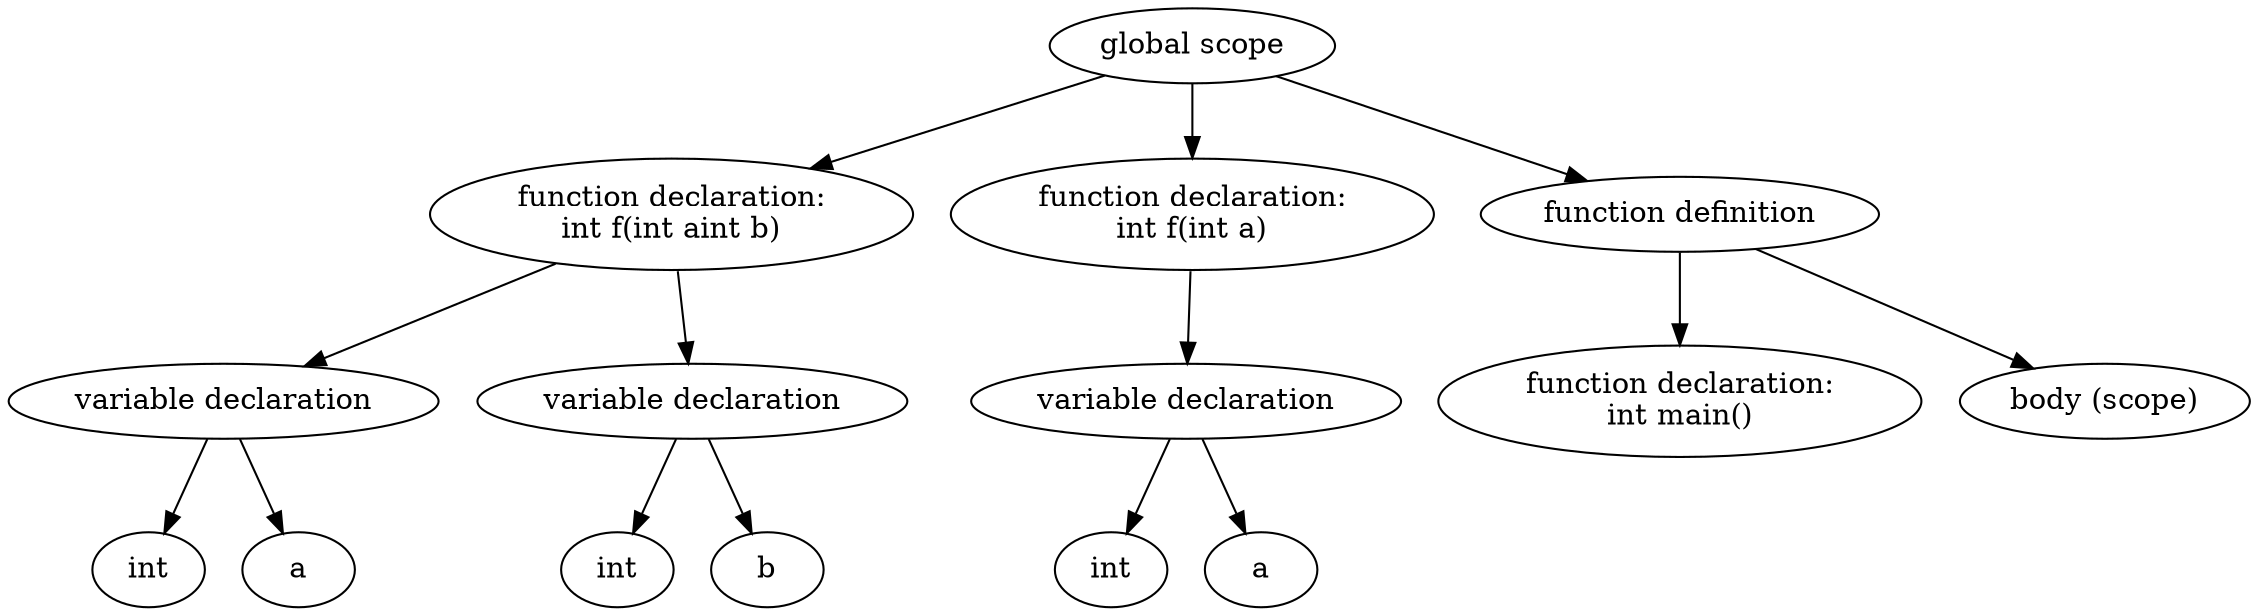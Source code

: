 digraph "Abstract Syntax Tree" {
	140480002199312 [label=int]
	140480002195856 -> 140480002199312
	140480002198688 [label=a]
	140480002195856 -> 140480002198688
	140480002195856 [label="variable declaration"]
	140480002199456 -> 140480002195856
	140480002198304 [label=int]
	140480002198016 -> 140480002198304
	140480002198448 [label=b]
	140480002198016 -> 140480002198448
	140480002198016 [label="variable declaration"]
	140480002199456 -> 140480002198016
	140480002199456 [label="function declaration:
int f(int aint b)"]
	140480002198592 -> 140480002199456
	140480002529216 [label=int]
	140480002528544 -> 140480002529216
	140480002527488 [label=a]
	140480002528544 -> 140480002527488
	140480002528544 [label="variable declaration"]
	140480002529744 -> 140480002528544
	140480002529744 [label="function declaration:
int f(int a)"]
	140480002198592 -> 140480002529744
	140480002528304 [label="function declaration:
int main()"]
	140480002529360 -> 140480002528304
	140480002529600 [label="body (scope)"]
	140480002529360 -> 140480002529600
	140480002529360 [label="function definition"]
	140480002198592 -> 140480002529360
	140480002198592 [label="global scope"]
}
